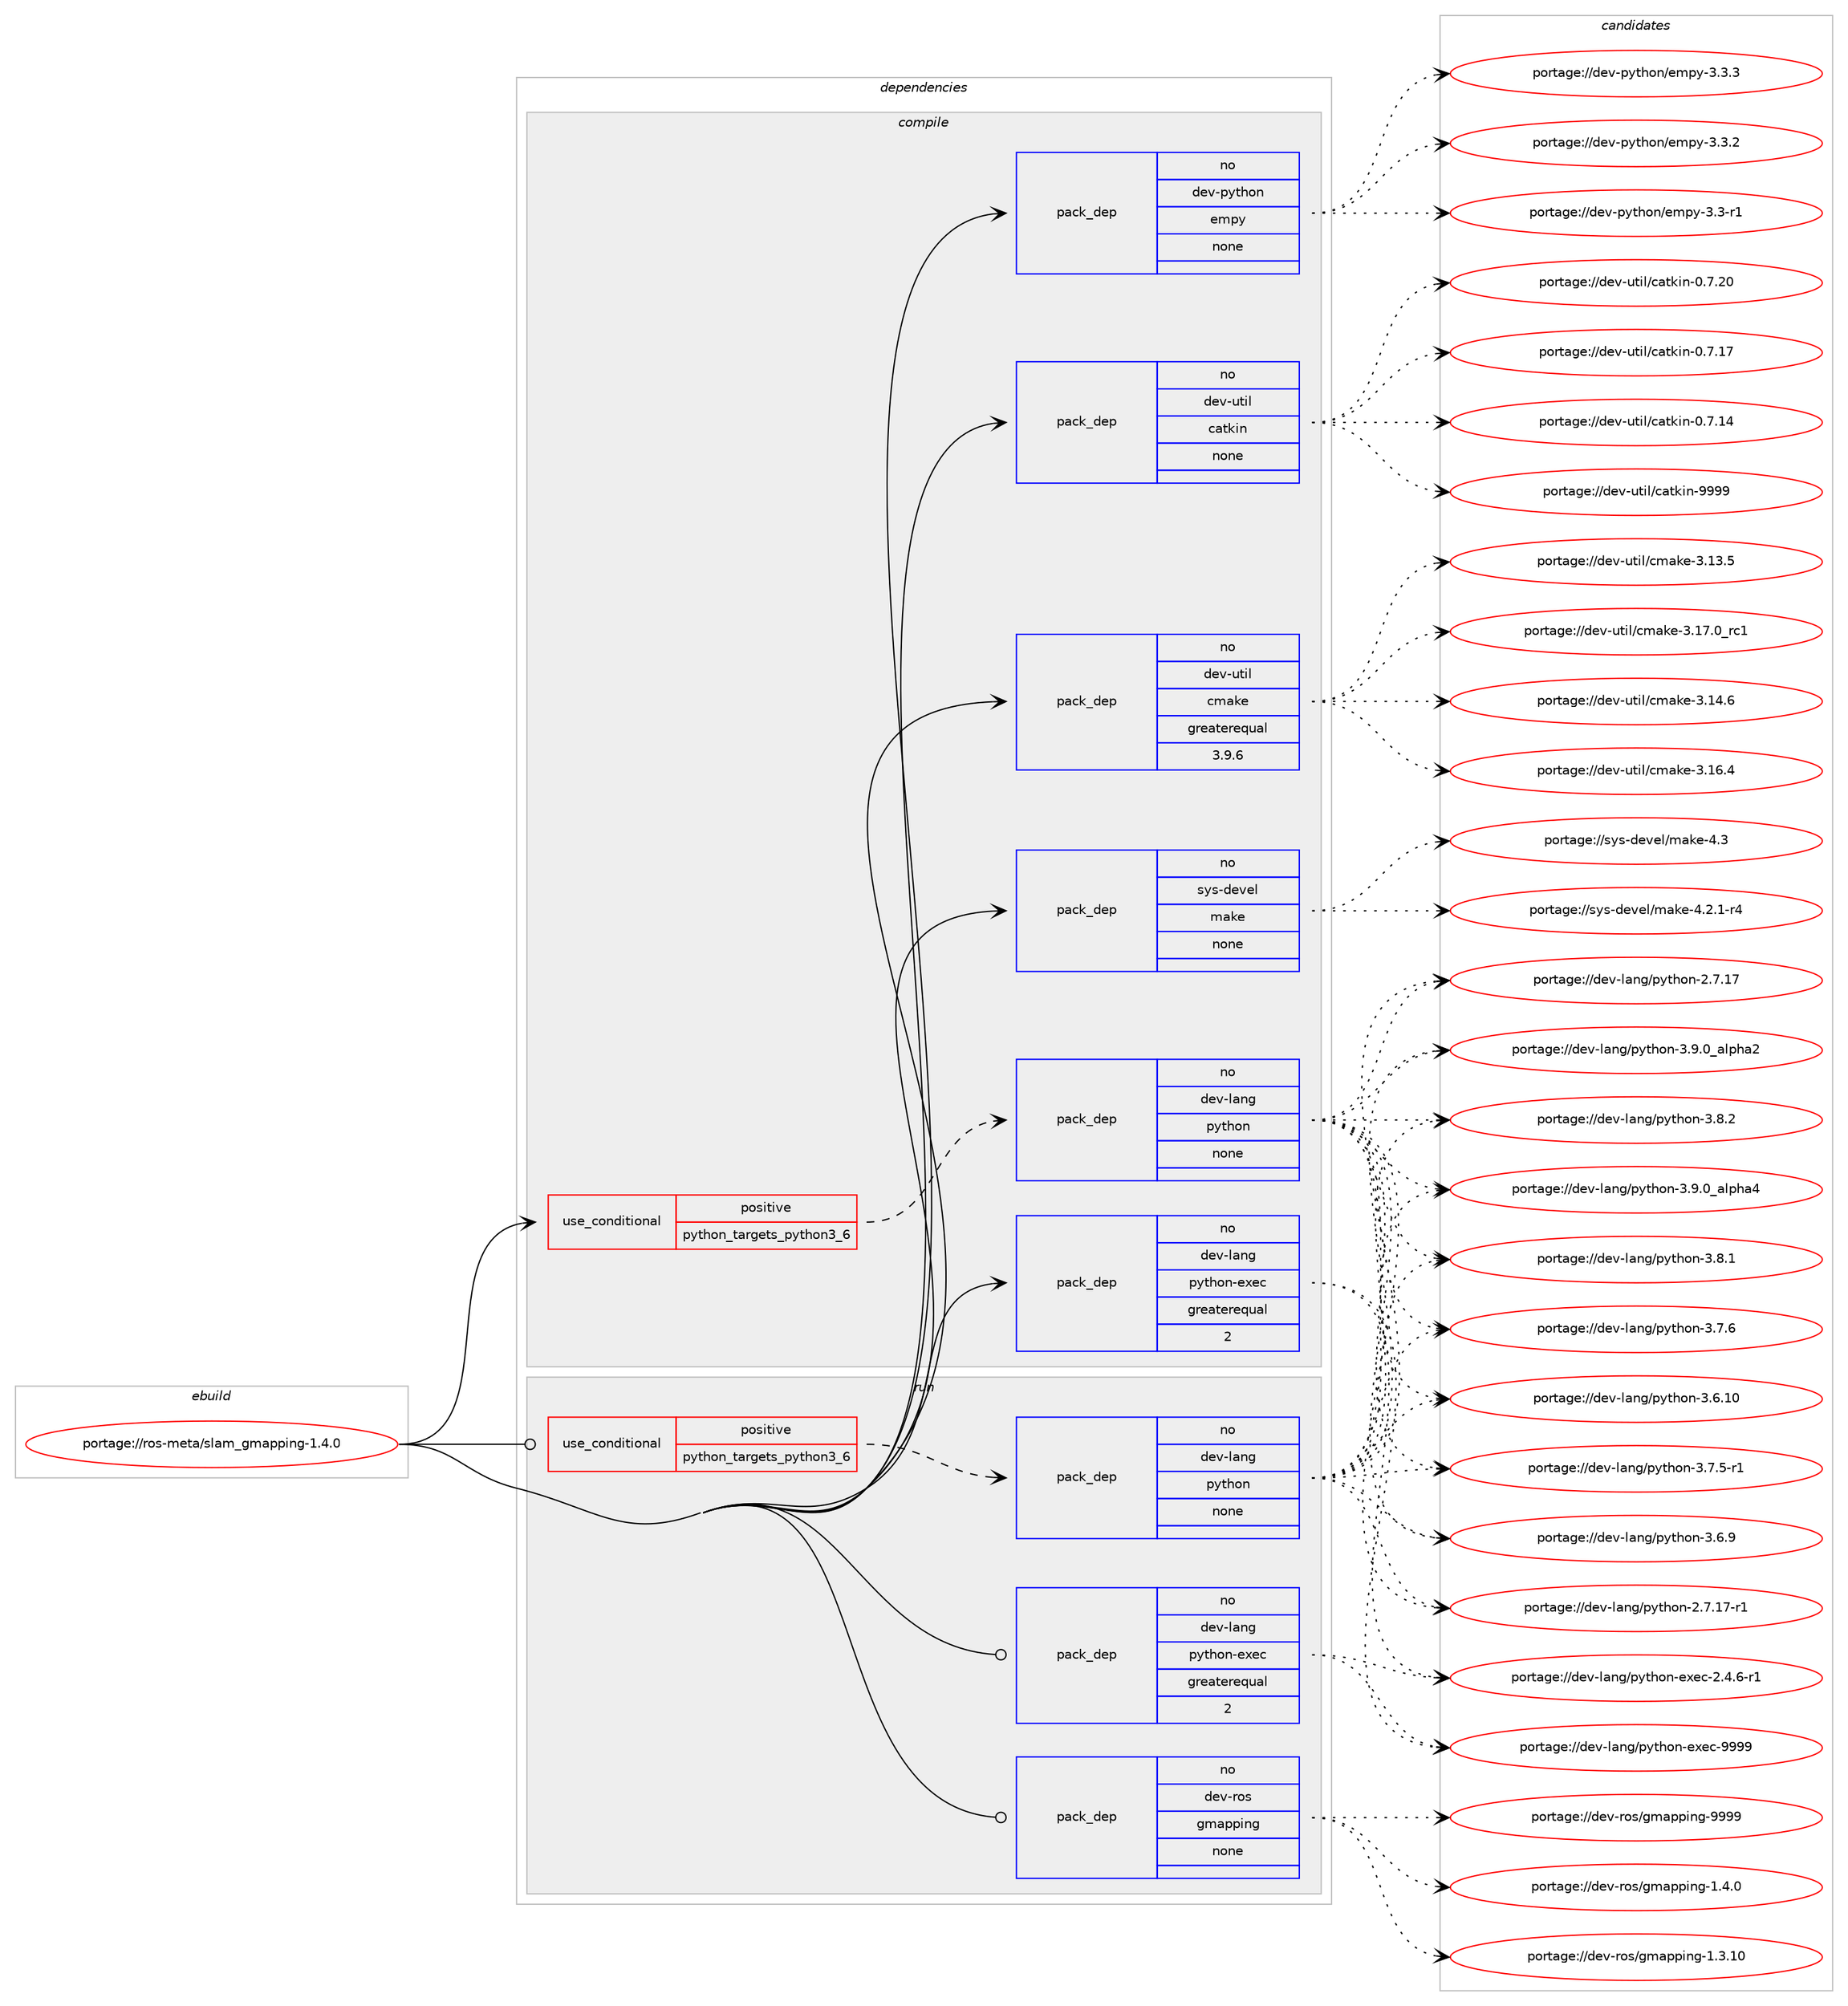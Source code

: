 digraph prolog {

# *************
# Graph options
# *************

newrank=true;
concentrate=true;
compound=true;
graph [rankdir=LR,fontname=Helvetica,fontsize=10,ranksep=1.5];#, ranksep=2.5, nodesep=0.2];
edge  [arrowhead=vee];
node  [fontname=Helvetica,fontsize=10];

# **********
# The ebuild
# **********

subgraph cluster_leftcol {
color=gray;
rank=same;
label=<<i>ebuild</i>>;
id [label="portage://ros-meta/slam_gmapping-1.4.0", color=red, width=4, href="../ros-meta/slam_gmapping-1.4.0.svg"];
}

# ****************
# The dependencies
# ****************

subgraph cluster_midcol {
color=gray;
label=<<i>dependencies</i>>;
subgraph cluster_compile {
fillcolor="#eeeeee";
style=filled;
label=<<i>compile</i>>;
subgraph cond11899 {
dependency58635 [label=<<TABLE BORDER="0" CELLBORDER="1" CELLSPACING="0" CELLPADDING="4"><TR><TD ROWSPAN="3" CELLPADDING="10">use_conditional</TD></TR><TR><TD>positive</TD></TR><TR><TD>python_targets_python3_6</TD></TR></TABLE>>, shape=none, color=red];
subgraph pack45466 {
dependency58636 [label=<<TABLE BORDER="0" CELLBORDER="1" CELLSPACING="0" CELLPADDING="4" WIDTH="220"><TR><TD ROWSPAN="6" CELLPADDING="30">pack_dep</TD></TR><TR><TD WIDTH="110">no</TD></TR><TR><TD>dev-lang</TD></TR><TR><TD>python</TD></TR><TR><TD>none</TD></TR><TR><TD></TD></TR></TABLE>>, shape=none, color=blue];
}
dependency58635:e -> dependency58636:w [weight=20,style="dashed",arrowhead="vee"];
}
id:e -> dependency58635:w [weight=20,style="solid",arrowhead="vee"];
subgraph pack45467 {
dependency58637 [label=<<TABLE BORDER="0" CELLBORDER="1" CELLSPACING="0" CELLPADDING="4" WIDTH="220"><TR><TD ROWSPAN="6" CELLPADDING="30">pack_dep</TD></TR><TR><TD WIDTH="110">no</TD></TR><TR><TD>dev-lang</TD></TR><TR><TD>python-exec</TD></TR><TR><TD>greaterequal</TD></TR><TR><TD>2</TD></TR></TABLE>>, shape=none, color=blue];
}
id:e -> dependency58637:w [weight=20,style="solid",arrowhead="vee"];
subgraph pack45468 {
dependency58638 [label=<<TABLE BORDER="0" CELLBORDER="1" CELLSPACING="0" CELLPADDING="4" WIDTH="220"><TR><TD ROWSPAN="6" CELLPADDING="30">pack_dep</TD></TR><TR><TD WIDTH="110">no</TD></TR><TR><TD>dev-python</TD></TR><TR><TD>empy</TD></TR><TR><TD>none</TD></TR><TR><TD></TD></TR></TABLE>>, shape=none, color=blue];
}
id:e -> dependency58638:w [weight=20,style="solid",arrowhead="vee"];
subgraph pack45469 {
dependency58639 [label=<<TABLE BORDER="0" CELLBORDER="1" CELLSPACING="0" CELLPADDING="4" WIDTH="220"><TR><TD ROWSPAN="6" CELLPADDING="30">pack_dep</TD></TR><TR><TD WIDTH="110">no</TD></TR><TR><TD>dev-util</TD></TR><TR><TD>catkin</TD></TR><TR><TD>none</TD></TR><TR><TD></TD></TR></TABLE>>, shape=none, color=blue];
}
id:e -> dependency58639:w [weight=20,style="solid",arrowhead="vee"];
subgraph pack45470 {
dependency58640 [label=<<TABLE BORDER="0" CELLBORDER="1" CELLSPACING="0" CELLPADDING="4" WIDTH="220"><TR><TD ROWSPAN="6" CELLPADDING="30">pack_dep</TD></TR><TR><TD WIDTH="110">no</TD></TR><TR><TD>dev-util</TD></TR><TR><TD>cmake</TD></TR><TR><TD>greaterequal</TD></TR><TR><TD>3.9.6</TD></TR></TABLE>>, shape=none, color=blue];
}
id:e -> dependency58640:w [weight=20,style="solid",arrowhead="vee"];
subgraph pack45471 {
dependency58641 [label=<<TABLE BORDER="0" CELLBORDER="1" CELLSPACING="0" CELLPADDING="4" WIDTH="220"><TR><TD ROWSPAN="6" CELLPADDING="30">pack_dep</TD></TR><TR><TD WIDTH="110">no</TD></TR><TR><TD>sys-devel</TD></TR><TR><TD>make</TD></TR><TR><TD>none</TD></TR><TR><TD></TD></TR></TABLE>>, shape=none, color=blue];
}
id:e -> dependency58641:w [weight=20,style="solid",arrowhead="vee"];
}
subgraph cluster_compileandrun {
fillcolor="#eeeeee";
style=filled;
label=<<i>compile and run</i>>;
}
subgraph cluster_run {
fillcolor="#eeeeee";
style=filled;
label=<<i>run</i>>;
subgraph cond11900 {
dependency58642 [label=<<TABLE BORDER="0" CELLBORDER="1" CELLSPACING="0" CELLPADDING="4"><TR><TD ROWSPAN="3" CELLPADDING="10">use_conditional</TD></TR><TR><TD>positive</TD></TR><TR><TD>python_targets_python3_6</TD></TR></TABLE>>, shape=none, color=red];
subgraph pack45472 {
dependency58643 [label=<<TABLE BORDER="0" CELLBORDER="1" CELLSPACING="0" CELLPADDING="4" WIDTH="220"><TR><TD ROWSPAN="6" CELLPADDING="30">pack_dep</TD></TR><TR><TD WIDTH="110">no</TD></TR><TR><TD>dev-lang</TD></TR><TR><TD>python</TD></TR><TR><TD>none</TD></TR><TR><TD></TD></TR></TABLE>>, shape=none, color=blue];
}
dependency58642:e -> dependency58643:w [weight=20,style="dashed",arrowhead="vee"];
}
id:e -> dependency58642:w [weight=20,style="solid",arrowhead="odot"];
subgraph pack45473 {
dependency58644 [label=<<TABLE BORDER="0" CELLBORDER="1" CELLSPACING="0" CELLPADDING="4" WIDTH="220"><TR><TD ROWSPAN="6" CELLPADDING="30">pack_dep</TD></TR><TR><TD WIDTH="110">no</TD></TR><TR><TD>dev-lang</TD></TR><TR><TD>python-exec</TD></TR><TR><TD>greaterequal</TD></TR><TR><TD>2</TD></TR></TABLE>>, shape=none, color=blue];
}
id:e -> dependency58644:w [weight=20,style="solid",arrowhead="odot"];
subgraph pack45474 {
dependency58645 [label=<<TABLE BORDER="0" CELLBORDER="1" CELLSPACING="0" CELLPADDING="4" WIDTH="220"><TR><TD ROWSPAN="6" CELLPADDING="30">pack_dep</TD></TR><TR><TD WIDTH="110">no</TD></TR><TR><TD>dev-ros</TD></TR><TR><TD>gmapping</TD></TR><TR><TD>none</TD></TR><TR><TD></TD></TR></TABLE>>, shape=none, color=blue];
}
id:e -> dependency58645:w [weight=20,style="solid",arrowhead="odot"];
}
}

# **************
# The candidates
# **************

subgraph cluster_choices {
rank=same;
color=gray;
label=<<i>candidates</i>>;

subgraph choice45466 {
color=black;
nodesep=1;
choice10010111845108971101034711212111610411111045514657464895971081121049752 [label="portage://dev-lang/python-3.9.0_alpha4", color=red, width=4,href="../dev-lang/python-3.9.0_alpha4.svg"];
choice10010111845108971101034711212111610411111045514657464895971081121049750 [label="portage://dev-lang/python-3.9.0_alpha2", color=red, width=4,href="../dev-lang/python-3.9.0_alpha2.svg"];
choice100101118451089711010347112121116104111110455146564650 [label="portage://dev-lang/python-3.8.2", color=red, width=4,href="../dev-lang/python-3.8.2.svg"];
choice100101118451089711010347112121116104111110455146564649 [label="portage://dev-lang/python-3.8.1", color=red, width=4,href="../dev-lang/python-3.8.1.svg"];
choice100101118451089711010347112121116104111110455146554654 [label="portage://dev-lang/python-3.7.6", color=red, width=4,href="../dev-lang/python-3.7.6.svg"];
choice1001011184510897110103471121211161041111104551465546534511449 [label="portage://dev-lang/python-3.7.5-r1", color=red, width=4,href="../dev-lang/python-3.7.5-r1.svg"];
choice100101118451089711010347112121116104111110455146544657 [label="portage://dev-lang/python-3.6.9", color=red, width=4,href="../dev-lang/python-3.6.9.svg"];
choice10010111845108971101034711212111610411111045514654464948 [label="portage://dev-lang/python-3.6.10", color=red, width=4,href="../dev-lang/python-3.6.10.svg"];
choice100101118451089711010347112121116104111110455046554649554511449 [label="portage://dev-lang/python-2.7.17-r1", color=red, width=4,href="../dev-lang/python-2.7.17-r1.svg"];
choice10010111845108971101034711212111610411111045504655464955 [label="portage://dev-lang/python-2.7.17", color=red, width=4,href="../dev-lang/python-2.7.17.svg"];
dependency58636:e -> choice10010111845108971101034711212111610411111045514657464895971081121049752:w [style=dotted,weight="100"];
dependency58636:e -> choice10010111845108971101034711212111610411111045514657464895971081121049750:w [style=dotted,weight="100"];
dependency58636:e -> choice100101118451089711010347112121116104111110455146564650:w [style=dotted,weight="100"];
dependency58636:e -> choice100101118451089711010347112121116104111110455146564649:w [style=dotted,weight="100"];
dependency58636:e -> choice100101118451089711010347112121116104111110455146554654:w [style=dotted,weight="100"];
dependency58636:e -> choice1001011184510897110103471121211161041111104551465546534511449:w [style=dotted,weight="100"];
dependency58636:e -> choice100101118451089711010347112121116104111110455146544657:w [style=dotted,weight="100"];
dependency58636:e -> choice10010111845108971101034711212111610411111045514654464948:w [style=dotted,weight="100"];
dependency58636:e -> choice100101118451089711010347112121116104111110455046554649554511449:w [style=dotted,weight="100"];
dependency58636:e -> choice10010111845108971101034711212111610411111045504655464955:w [style=dotted,weight="100"];
}
subgraph choice45467 {
color=black;
nodesep=1;
choice10010111845108971101034711212111610411111045101120101994557575757 [label="portage://dev-lang/python-exec-9999", color=red, width=4,href="../dev-lang/python-exec-9999.svg"];
choice10010111845108971101034711212111610411111045101120101994550465246544511449 [label="portage://dev-lang/python-exec-2.4.6-r1", color=red, width=4,href="../dev-lang/python-exec-2.4.6-r1.svg"];
dependency58637:e -> choice10010111845108971101034711212111610411111045101120101994557575757:w [style=dotted,weight="100"];
dependency58637:e -> choice10010111845108971101034711212111610411111045101120101994550465246544511449:w [style=dotted,weight="100"];
}
subgraph choice45468 {
color=black;
nodesep=1;
choice1001011184511212111610411111047101109112121455146514651 [label="portage://dev-python/empy-3.3.3", color=red, width=4,href="../dev-python/empy-3.3.3.svg"];
choice1001011184511212111610411111047101109112121455146514650 [label="portage://dev-python/empy-3.3.2", color=red, width=4,href="../dev-python/empy-3.3.2.svg"];
choice1001011184511212111610411111047101109112121455146514511449 [label="portage://dev-python/empy-3.3-r1", color=red, width=4,href="../dev-python/empy-3.3-r1.svg"];
dependency58638:e -> choice1001011184511212111610411111047101109112121455146514651:w [style=dotted,weight="100"];
dependency58638:e -> choice1001011184511212111610411111047101109112121455146514650:w [style=dotted,weight="100"];
dependency58638:e -> choice1001011184511212111610411111047101109112121455146514511449:w [style=dotted,weight="100"];
}
subgraph choice45469 {
color=black;
nodesep=1;
choice100101118451171161051084799971161071051104557575757 [label="portage://dev-util/catkin-9999", color=red, width=4,href="../dev-util/catkin-9999.svg"];
choice1001011184511711610510847999711610710511045484655465048 [label="portage://dev-util/catkin-0.7.20", color=red, width=4,href="../dev-util/catkin-0.7.20.svg"];
choice1001011184511711610510847999711610710511045484655464955 [label="portage://dev-util/catkin-0.7.17", color=red, width=4,href="../dev-util/catkin-0.7.17.svg"];
choice1001011184511711610510847999711610710511045484655464952 [label="portage://dev-util/catkin-0.7.14", color=red, width=4,href="../dev-util/catkin-0.7.14.svg"];
dependency58639:e -> choice100101118451171161051084799971161071051104557575757:w [style=dotted,weight="100"];
dependency58639:e -> choice1001011184511711610510847999711610710511045484655465048:w [style=dotted,weight="100"];
dependency58639:e -> choice1001011184511711610510847999711610710511045484655464955:w [style=dotted,weight="100"];
dependency58639:e -> choice1001011184511711610510847999711610710511045484655464952:w [style=dotted,weight="100"];
}
subgraph choice45470 {
color=black;
nodesep=1;
choice1001011184511711610510847991099710710145514649554648951149949 [label="portage://dev-util/cmake-3.17.0_rc1", color=red, width=4,href="../dev-util/cmake-3.17.0_rc1.svg"];
choice1001011184511711610510847991099710710145514649544652 [label="portage://dev-util/cmake-3.16.4", color=red, width=4,href="../dev-util/cmake-3.16.4.svg"];
choice1001011184511711610510847991099710710145514649524654 [label="portage://dev-util/cmake-3.14.6", color=red, width=4,href="../dev-util/cmake-3.14.6.svg"];
choice1001011184511711610510847991099710710145514649514653 [label="portage://dev-util/cmake-3.13.5", color=red, width=4,href="../dev-util/cmake-3.13.5.svg"];
dependency58640:e -> choice1001011184511711610510847991099710710145514649554648951149949:w [style=dotted,weight="100"];
dependency58640:e -> choice1001011184511711610510847991099710710145514649544652:w [style=dotted,weight="100"];
dependency58640:e -> choice1001011184511711610510847991099710710145514649524654:w [style=dotted,weight="100"];
dependency58640:e -> choice1001011184511711610510847991099710710145514649514653:w [style=dotted,weight="100"];
}
subgraph choice45471 {
color=black;
nodesep=1;
choice11512111545100101118101108471099710710145524651 [label="portage://sys-devel/make-4.3", color=red, width=4,href="../sys-devel/make-4.3.svg"];
choice1151211154510010111810110847109971071014552465046494511452 [label="portage://sys-devel/make-4.2.1-r4", color=red, width=4,href="../sys-devel/make-4.2.1-r4.svg"];
dependency58641:e -> choice11512111545100101118101108471099710710145524651:w [style=dotted,weight="100"];
dependency58641:e -> choice1151211154510010111810110847109971071014552465046494511452:w [style=dotted,weight="100"];
}
subgraph choice45472 {
color=black;
nodesep=1;
choice10010111845108971101034711212111610411111045514657464895971081121049752 [label="portage://dev-lang/python-3.9.0_alpha4", color=red, width=4,href="../dev-lang/python-3.9.0_alpha4.svg"];
choice10010111845108971101034711212111610411111045514657464895971081121049750 [label="portage://dev-lang/python-3.9.0_alpha2", color=red, width=4,href="../dev-lang/python-3.9.0_alpha2.svg"];
choice100101118451089711010347112121116104111110455146564650 [label="portage://dev-lang/python-3.8.2", color=red, width=4,href="../dev-lang/python-3.8.2.svg"];
choice100101118451089711010347112121116104111110455146564649 [label="portage://dev-lang/python-3.8.1", color=red, width=4,href="../dev-lang/python-3.8.1.svg"];
choice100101118451089711010347112121116104111110455146554654 [label="portage://dev-lang/python-3.7.6", color=red, width=4,href="../dev-lang/python-3.7.6.svg"];
choice1001011184510897110103471121211161041111104551465546534511449 [label="portage://dev-lang/python-3.7.5-r1", color=red, width=4,href="../dev-lang/python-3.7.5-r1.svg"];
choice100101118451089711010347112121116104111110455146544657 [label="portage://dev-lang/python-3.6.9", color=red, width=4,href="../dev-lang/python-3.6.9.svg"];
choice10010111845108971101034711212111610411111045514654464948 [label="portage://dev-lang/python-3.6.10", color=red, width=4,href="../dev-lang/python-3.6.10.svg"];
choice100101118451089711010347112121116104111110455046554649554511449 [label="portage://dev-lang/python-2.7.17-r1", color=red, width=4,href="../dev-lang/python-2.7.17-r1.svg"];
choice10010111845108971101034711212111610411111045504655464955 [label="portage://dev-lang/python-2.7.17", color=red, width=4,href="../dev-lang/python-2.7.17.svg"];
dependency58643:e -> choice10010111845108971101034711212111610411111045514657464895971081121049752:w [style=dotted,weight="100"];
dependency58643:e -> choice10010111845108971101034711212111610411111045514657464895971081121049750:w [style=dotted,weight="100"];
dependency58643:e -> choice100101118451089711010347112121116104111110455146564650:w [style=dotted,weight="100"];
dependency58643:e -> choice100101118451089711010347112121116104111110455146564649:w [style=dotted,weight="100"];
dependency58643:e -> choice100101118451089711010347112121116104111110455146554654:w [style=dotted,weight="100"];
dependency58643:e -> choice1001011184510897110103471121211161041111104551465546534511449:w [style=dotted,weight="100"];
dependency58643:e -> choice100101118451089711010347112121116104111110455146544657:w [style=dotted,weight="100"];
dependency58643:e -> choice10010111845108971101034711212111610411111045514654464948:w [style=dotted,weight="100"];
dependency58643:e -> choice100101118451089711010347112121116104111110455046554649554511449:w [style=dotted,weight="100"];
dependency58643:e -> choice10010111845108971101034711212111610411111045504655464955:w [style=dotted,weight="100"];
}
subgraph choice45473 {
color=black;
nodesep=1;
choice10010111845108971101034711212111610411111045101120101994557575757 [label="portage://dev-lang/python-exec-9999", color=red, width=4,href="../dev-lang/python-exec-9999.svg"];
choice10010111845108971101034711212111610411111045101120101994550465246544511449 [label="portage://dev-lang/python-exec-2.4.6-r1", color=red, width=4,href="../dev-lang/python-exec-2.4.6-r1.svg"];
dependency58644:e -> choice10010111845108971101034711212111610411111045101120101994557575757:w [style=dotted,weight="100"];
dependency58644:e -> choice10010111845108971101034711212111610411111045101120101994550465246544511449:w [style=dotted,weight="100"];
}
subgraph choice45474 {
color=black;
nodesep=1;
choice1001011184511411111547103109971121121051101034557575757 [label="portage://dev-ros/gmapping-9999", color=red, width=4,href="../dev-ros/gmapping-9999.svg"];
choice100101118451141111154710310997112112105110103454946524648 [label="portage://dev-ros/gmapping-1.4.0", color=red, width=4,href="../dev-ros/gmapping-1.4.0.svg"];
choice10010111845114111115471031099711211210511010345494651464948 [label="portage://dev-ros/gmapping-1.3.10", color=red, width=4,href="../dev-ros/gmapping-1.3.10.svg"];
dependency58645:e -> choice1001011184511411111547103109971121121051101034557575757:w [style=dotted,weight="100"];
dependency58645:e -> choice100101118451141111154710310997112112105110103454946524648:w [style=dotted,weight="100"];
dependency58645:e -> choice10010111845114111115471031099711211210511010345494651464948:w [style=dotted,weight="100"];
}
}

}
